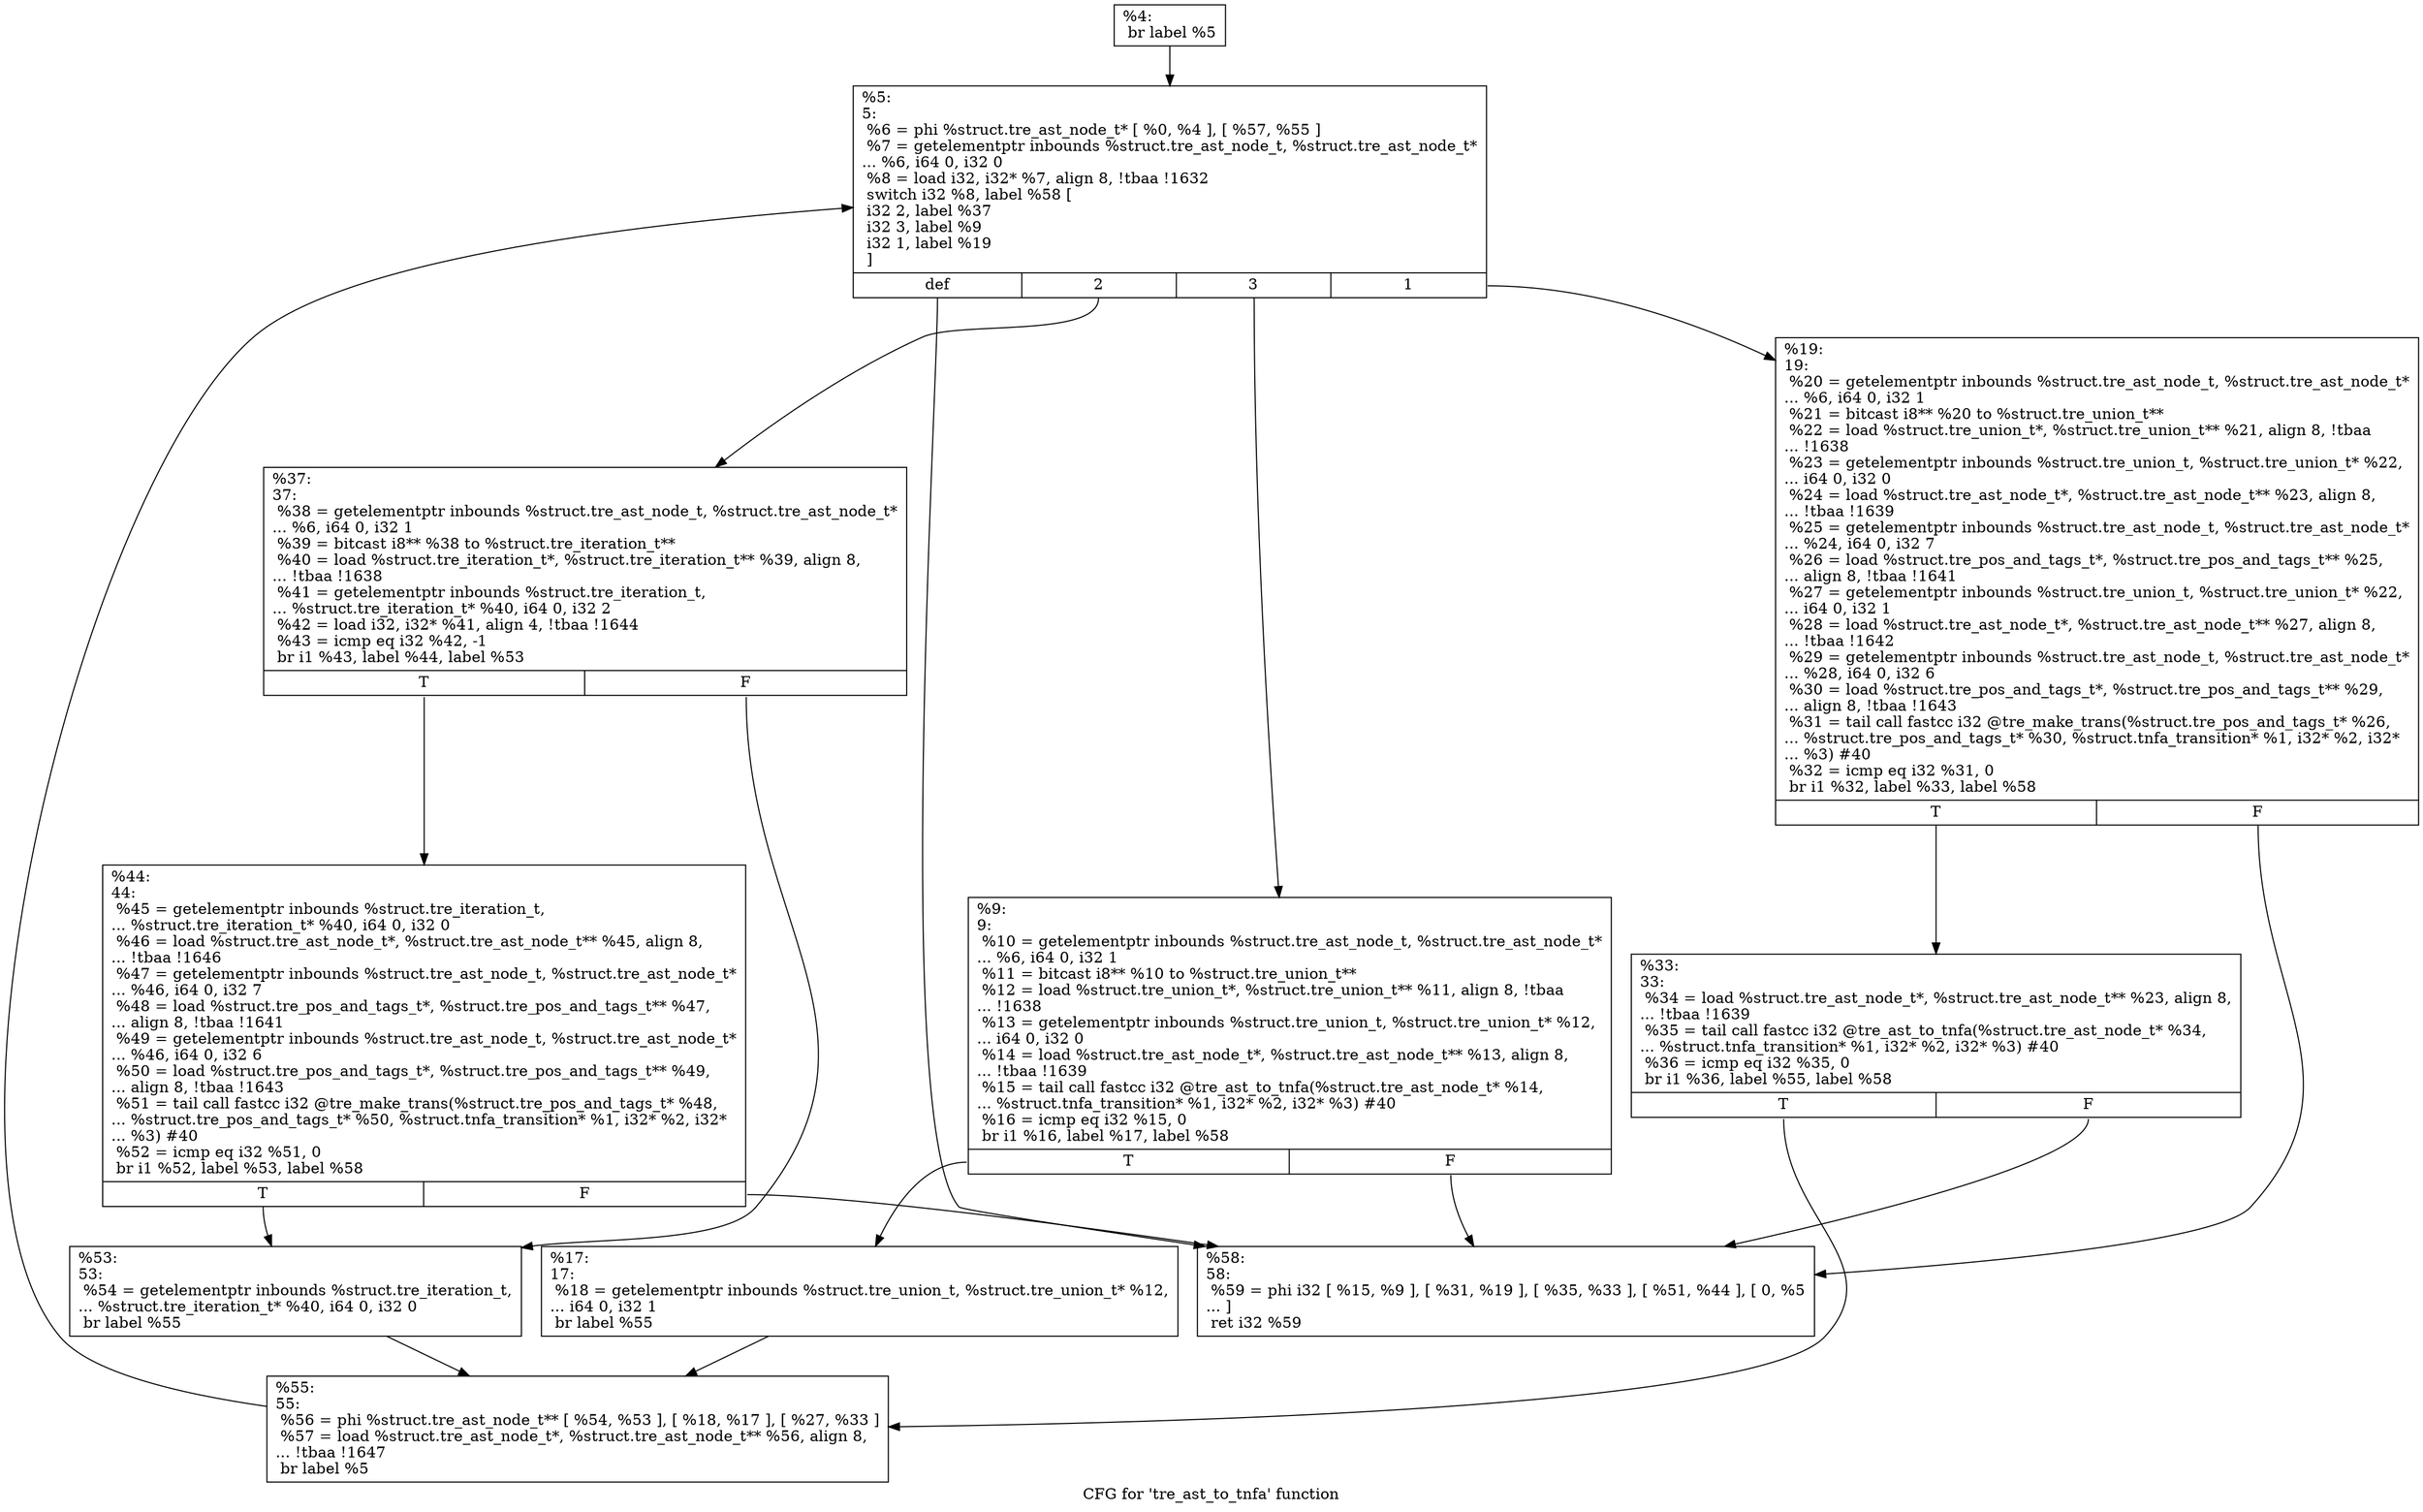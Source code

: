 digraph "CFG for 'tre_ast_to_tnfa' function" {
	label="CFG for 'tre_ast_to_tnfa' function";

	Node0x195cd20 [shape=record,label="{%4:\l  br label %5\l}"];
	Node0x195cd20 -> Node0x195ce80;
	Node0x195ce80 [shape=record,label="{%5:\l5:                                                \l  %6 = phi %struct.tre_ast_node_t* [ %0, %4 ], [ %57, %55 ]\l  %7 = getelementptr inbounds %struct.tre_ast_node_t, %struct.tre_ast_node_t*\l... %6, i64 0, i32 0\l  %8 = load i32, i32* %7, align 8, !tbaa !1632\l  switch i32 %8, label %58 [\l    i32 2, label %37\l    i32 3, label %9\l    i32 1, label %19\l  ]\l|{<s0>def|<s1>2|<s2>3|<s3>1}}"];
	Node0x195ce80:s0 -> Node0x195d150;
	Node0x195ce80:s1 -> Node0x195d010;
	Node0x195ce80:s2 -> Node0x195ced0;
	Node0x195ce80:s3 -> Node0x195cf70;
	Node0x195ced0 [shape=record,label="{%9:\l9:                                                \l  %10 = getelementptr inbounds %struct.tre_ast_node_t, %struct.tre_ast_node_t*\l... %6, i64 0, i32 1\l  %11 = bitcast i8** %10 to %struct.tre_union_t**\l  %12 = load %struct.tre_union_t*, %struct.tre_union_t** %11, align 8, !tbaa\l... !1638\l  %13 = getelementptr inbounds %struct.tre_union_t, %struct.tre_union_t* %12,\l... i64 0, i32 0\l  %14 = load %struct.tre_ast_node_t*, %struct.tre_ast_node_t** %13, align 8,\l... !tbaa !1639\l  %15 = tail call fastcc i32 @tre_ast_to_tnfa(%struct.tre_ast_node_t* %14,\l... %struct.tnfa_transition* %1, i32* %2, i32* %3) #40\l  %16 = icmp eq i32 %15, 0\l  br i1 %16, label %17, label %58\l|{<s0>T|<s1>F}}"];
	Node0x195ced0:s0 -> Node0x195cf20;
	Node0x195ced0:s1 -> Node0x195d150;
	Node0x195cf20 [shape=record,label="{%17:\l17:                                               \l  %18 = getelementptr inbounds %struct.tre_union_t, %struct.tre_union_t* %12,\l... i64 0, i32 1\l  br label %55\l}"];
	Node0x195cf20 -> Node0x195d100;
	Node0x195cf70 [shape=record,label="{%19:\l19:                                               \l  %20 = getelementptr inbounds %struct.tre_ast_node_t, %struct.tre_ast_node_t*\l... %6, i64 0, i32 1\l  %21 = bitcast i8** %20 to %struct.tre_union_t**\l  %22 = load %struct.tre_union_t*, %struct.tre_union_t** %21, align 8, !tbaa\l... !1638\l  %23 = getelementptr inbounds %struct.tre_union_t, %struct.tre_union_t* %22,\l... i64 0, i32 0\l  %24 = load %struct.tre_ast_node_t*, %struct.tre_ast_node_t** %23, align 8,\l... !tbaa !1639\l  %25 = getelementptr inbounds %struct.tre_ast_node_t, %struct.tre_ast_node_t*\l... %24, i64 0, i32 7\l  %26 = load %struct.tre_pos_and_tags_t*, %struct.tre_pos_and_tags_t** %25,\l... align 8, !tbaa !1641\l  %27 = getelementptr inbounds %struct.tre_union_t, %struct.tre_union_t* %22,\l... i64 0, i32 1\l  %28 = load %struct.tre_ast_node_t*, %struct.tre_ast_node_t** %27, align 8,\l... !tbaa !1642\l  %29 = getelementptr inbounds %struct.tre_ast_node_t, %struct.tre_ast_node_t*\l... %28, i64 0, i32 6\l  %30 = load %struct.tre_pos_and_tags_t*, %struct.tre_pos_and_tags_t** %29,\l... align 8, !tbaa !1643\l  %31 = tail call fastcc i32 @tre_make_trans(%struct.tre_pos_and_tags_t* %26,\l... %struct.tre_pos_and_tags_t* %30, %struct.tnfa_transition* %1, i32* %2, i32*\l... %3) #40\l  %32 = icmp eq i32 %31, 0\l  br i1 %32, label %33, label %58\l|{<s0>T|<s1>F}}"];
	Node0x195cf70:s0 -> Node0x195cfc0;
	Node0x195cf70:s1 -> Node0x195d150;
	Node0x195cfc0 [shape=record,label="{%33:\l33:                                               \l  %34 = load %struct.tre_ast_node_t*, %struct.tre_ast_node_t** %23, align 8,\l... !tbaa !1639\l  %35 = tail call fastcc i32 @tre_ast_to_tnfa(%struct.tre_ast_node_t* %34,\l... %struct.tnfa_transition* %1, i32* %2, i32* %3) #40\l  %36 = icmp eq i32 %35, 0\l  br i1 %36, label %55, label %58\l|{<s0>T|<s1>F}}"];
	Node0x195cfc0:s0 -> Node0x195d100;
	Node0x195cfc0:s1 -> Node0x195d150;
	Node0x195d010 [shape=record,label="{%37:\l37:                                               \l  %38 = getelementptr inbounds %struct.tre_ast_node_t, %struct.tre_ast_node_t*\l... %6, i64 0, i32 1\l  %39 = bitcast i8** %38 to %struct.tre_iteration_t**\l  %40 = load %struct.tre_iteration_t*, %struct.tre_iteration_t** %39, align 8,\l... !tbaa !1638\l  %41 = getelementptr inbounds %struct.tre_iteration_t,\l... %struct.tre_iteration_t* %40, i64 0, i32 2\l  %42 = load i32, i32* %41, align 4, !tbaa !1644\l  %43 = icmp eq i32 %42, -1\l  br i1 %43, label %44, label %53\l|{<s0>T|<s1>F}}"];
	Node0x195d010:s0 -> Node0x195d060;
	Node0x195d010:s1 -> Node0x195d0b0;
	Node0x195d060 [shape=record,label="{%44:\l44:                                               \l  %45 = getelementptr inbounds %struct.tre_iteration_t,\l... %struct.tre_iteration_t* %40, i64 0, i32 0\l  %46 = load %struct.tre_ast_node_t*, %struct.tre_ast_node_t** %45, align 8,\l... !tbaa !1646\l  %47 = getelementptr inbounds %struct.tre_ast_node_t, %struct.tre_ast_node_t*\l... %46, i64 0, i32 7\l  %48 = load %struct.tre_pos_and_tags_t*, %struct.tre_pos_and_tags_t** %47,\l... align 8, !tbaa !1641\l  %49 = getelementptr inbounds %struct.tre_ast_node_t, %struct.tre_ast_node_t*\l... %46, i64 0, i32 6\l  %50 = load %struct.tre_pos_and_tags_t*, %struct.tre_pos_and_tags_t** %49,\l... align 8, !tbaa !1643\l  %51 = tail call fastcc i32 @tre_make_trans(%struct.tre_pos_and_tags_t* %48,\l... %struct.tre_pos_and_tags_t* %50, %struct.tnfa_transition* %1, i32* %2, i32*\l... %3) #40\l  %52 = icmp eq i32 %51, 0\l  br i1 %52, label %53, label %58\l|{<s0>T|<s1>F}}"];
	Node0x195d060:s0 -> Node0x195d0b0;
	Node0x195d060:s1 -> Node0x195d150;
	Node0x195d0b0 [shape=record,label="{%53:\l53:                                               \l  %54 = getelementptr inbounds %struct.tre_iteration_t,\l... %struct.tre_iteration_t* %40, i64 0, i32 0\l  br label %55\l}"];
	Node0x195d0b0 -> Node0x195d100;
	Node0x195d100 [shape=record,label="{%55:\l55:                                               \l  %56 = phi %struct.tre_ast_node_t** [ %54, %53 ], [ %18, %17 ], [ %27, %33 ]\l  %57 = load %struct.tre_ast_node_t*, %struct.tre_ast_node_t** %56, align 8,\l... !tbaa !1647\l  br label %5\l}"];
	Node0x195d100 -> Node0x195ce80;
	Node0x195d150 [shape=record,label="{%58:\l58:                                               \l  %59 = phi i32 [ %15, %9 ], [ %31, %19 ], [ %35, %33 ], [ %51, %44 ], [ 0, %5\l... ]\l  ret i32 %59\l}"];
}

